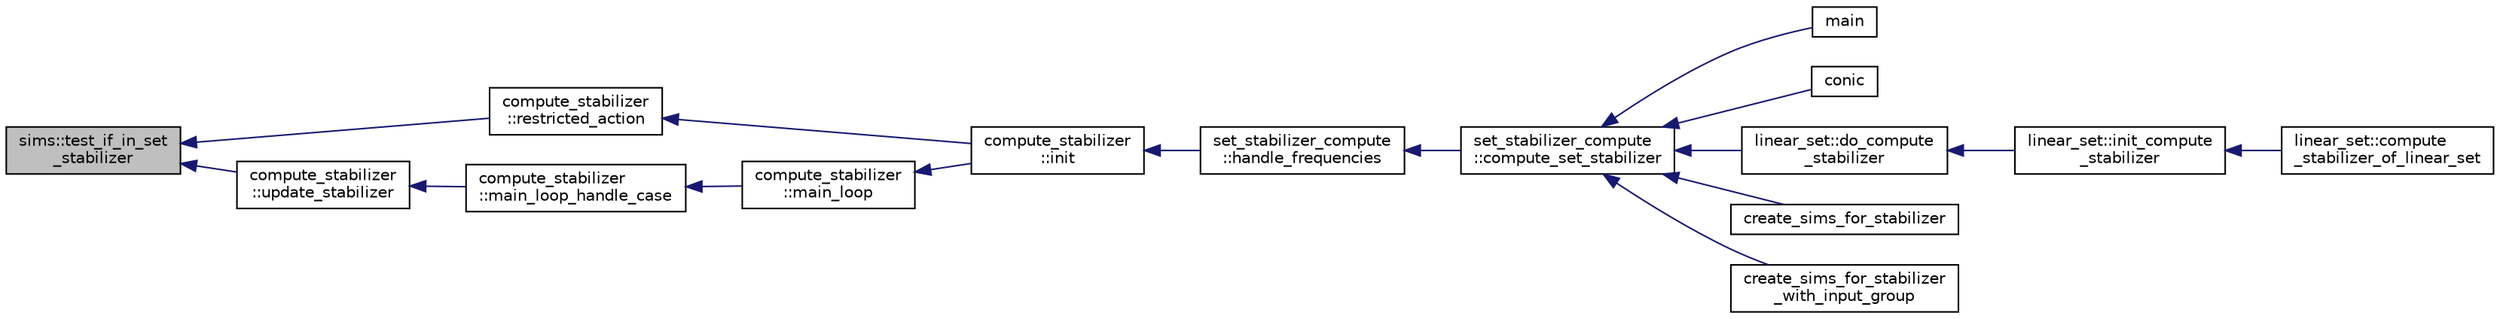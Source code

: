 digraph "sims::test_if_in_set_stabilizer"
{
  edge [fontname="Helvetica",fontsize="10",labelfontname="Helvetica",labelfontsize="10"];
  node [fontname="Helvetica",fontsize="10",shape=record];
  rankdir="LR";
  Node11044 [label="sims::test_if_in_set\l_stabilizer",height=0.2,width=0.4,color="black", fillcolor="grey75", style="filled", fontcolor="black"];
  Node11044 -> Node11045 [dir="back",color="midnightblue",fontsize="10",style="solid",fontname="Helvetica"];
  Node11045 [label="compute_stabilizer\l::restricted_action",height=0.2,width=0.4,color="black", fillcolor="white", style="filled",URL="$d8/d30/classcompute__stabilizer.html#a895df470da0ac14f812c3c4b6f2280b9"];
  Node11045 -> Node11046 [dir="back",color="midnightblue",fontsize="10",style="solid",fontname="Helvetica"];
  Node11046 [label="compute_stabilizer\l::init",height=0.2,width=0.4,color="black", fillcolor="white", style="filled",URL="$d8/d30/classcompute__stabilizer.html#a36a1729430f317a65559220a8206a7d7"];
  Node11046 -> Node11047 [dir="back",color="midnightblue",fontsize="10",style="solid",fontname="Helvetica"];
  Node11047 [label="set_stabilizer_compute\l::handle_frequencies",height=0.2,width=0.4,color="black", fillcolor="white", style="filled",URL="$d8/dc6/classset__stabilizer__compute.html#a247c31bc3f19f22dadbfd7607cbaaa78"];
  Node11047 -> Node11048 [dir="back",color="midnightblue",fontsize="10",style="solid",fontname="Helvetica"];
  Node11048 [label="set_stabilizer_compute\l::compute_set_stabilizer",height=0.2,width=0.4,color="black", fillcolor="white", style="filled",URL="$d8/dc6/classset__stabilizer__compute.html#ad4f92074322e98c7cd0ed5d4f8486b76"];
  Node11048 -> Node11049 [dir="back",color="midnightblue",fontsize="10",style="solid",fontname="Helvetica"];
  Node11049 [label="main",height=0.2,width=0.4,color="black", fillcolor="white", style="filled",URL="$db/d67/test__hyperoval_8_c.html#a3c04138a5bfe5d72780bb7e82a18e627"];
  Node11048 -> Node11050 [dir="back",color="midnightblue",fontsize="10",style="solid",fontname="Helvetica"];
  Node11050 [label="conic",height=0.2,width=0.4,color="black", fillcolor="white", style="filled",URL="$d4/de8/conic_8_c.html#a96def9474b981a9d5831a9b48d85d652"];
  Node11048 -> Node11051 [dir="back",color="midnightblue",fontsize="10",style="solid",fontname="Helvetica"];
  Node11051 [label="linear_set::do_compute\l_stabilizer",height=0.2,width=0.4,color="black", fillcolor="white", style="filled",URL="$dd/d86/classlinear__set.html#ae8f58ded28fb5370f4459cca42b7463b"];
  Node11051 -> Node11052 [dir="back",color="midnightblue",fontsize="10",style="solid",fontname="Helvetica"];
  Node11052 [label="linear_set::init_compute\l_stabilizer",height=0.2,width=0.4,color="black", fillcolor="white", style="filled",URL="$dd/d86/classlinear__set.html#a0cc3eaec1896fdc977b62e94623b055b"];
  Node11052 -> Node11053 [dir="back",color="midnightblue",fontsize="10",style="solid",fontname="Helvetica"];
  Node11053 [label="linear_set::compute\l_stabilizer_of_linear_set",height=0.2,width=0.4,color="black", fillcolor="white", style="filled",URL="$dd/d86/classlinear__set.html#a098a133edfbaae0fd347a69c50bdbee2"];
  Node11048 -> Node11054 [dir="back",color="midnightblue",fontsize="10",style="solid",fontname="Helvetica"];
  Node11054 [label="create_sims_for_stabilizer",height=0.2,width=0.4,color="black", fillcolor="white", style="filled",URL="$d0/d76/tl__algebra__and__number__theory_8h.html#af2c67d225072549409be710ac3cd30f8"];
  Node11048 -> Node11055 [dir="back",color="midnightblue",fontsize="10",style="solid",fontname="Helvetica"];
  Node11055 [label="create_sims_for_stabilizer\l_with_input_group",height=0.2,width=0.4,color="black", fillcolor="white", style="filled",URL="$d0/d76/tl__algebra__and__number__theory_8h.html#af5482567a8d6ba5c2fe593bf6f7f9a0f"];
  Node11044 -> Node11056 [dir="back",color="midnightblue",fontsize="10",style="solid",fontname="Helvetica"];
  Node11056 [label="compute_stabilizer\l::update_stabilizer",height=0.2,width=0.4,color="black", fillcolor="white", style="filled",URL="$d8/d30/classcompute__stabilizer.html#a9d7978a6326dc7f0935f557f0828ed8e"];
  Node11056 -> Node11057 [dir="back",color="midnightblue",fontsize="10",style="solid",fontname="Helvetica"];
  Node11057 [label="compute_stabilizer\l::main_loop_handle_case",height=0.2,width=0.4,color="black", fillcolor="white", style="filled",URL="$d8/d30/classcompute__stabilizer.html#a040fb5c6ad50133c5a16a35ed5b2ecc4"];
  Node11057 -> Node11058 [dir="back",color="midnightblue",fontsize="10",style="solid",fontname="Helvetica"];
  Node11058 [label="compute_stabilizer\l::main_loop",height=0.2,width=0.4,color="black", fillcolor="white", style="filled",URL="$d8/d30/classcompute__stabilizer.html#ae8615a28e0494704450689b6ea0b7ca2"];
  Node11058 -> Node11046 [dir="back",color="midnightblue",fontsize="10",style="solid",fontname="Helvetica"];
}
